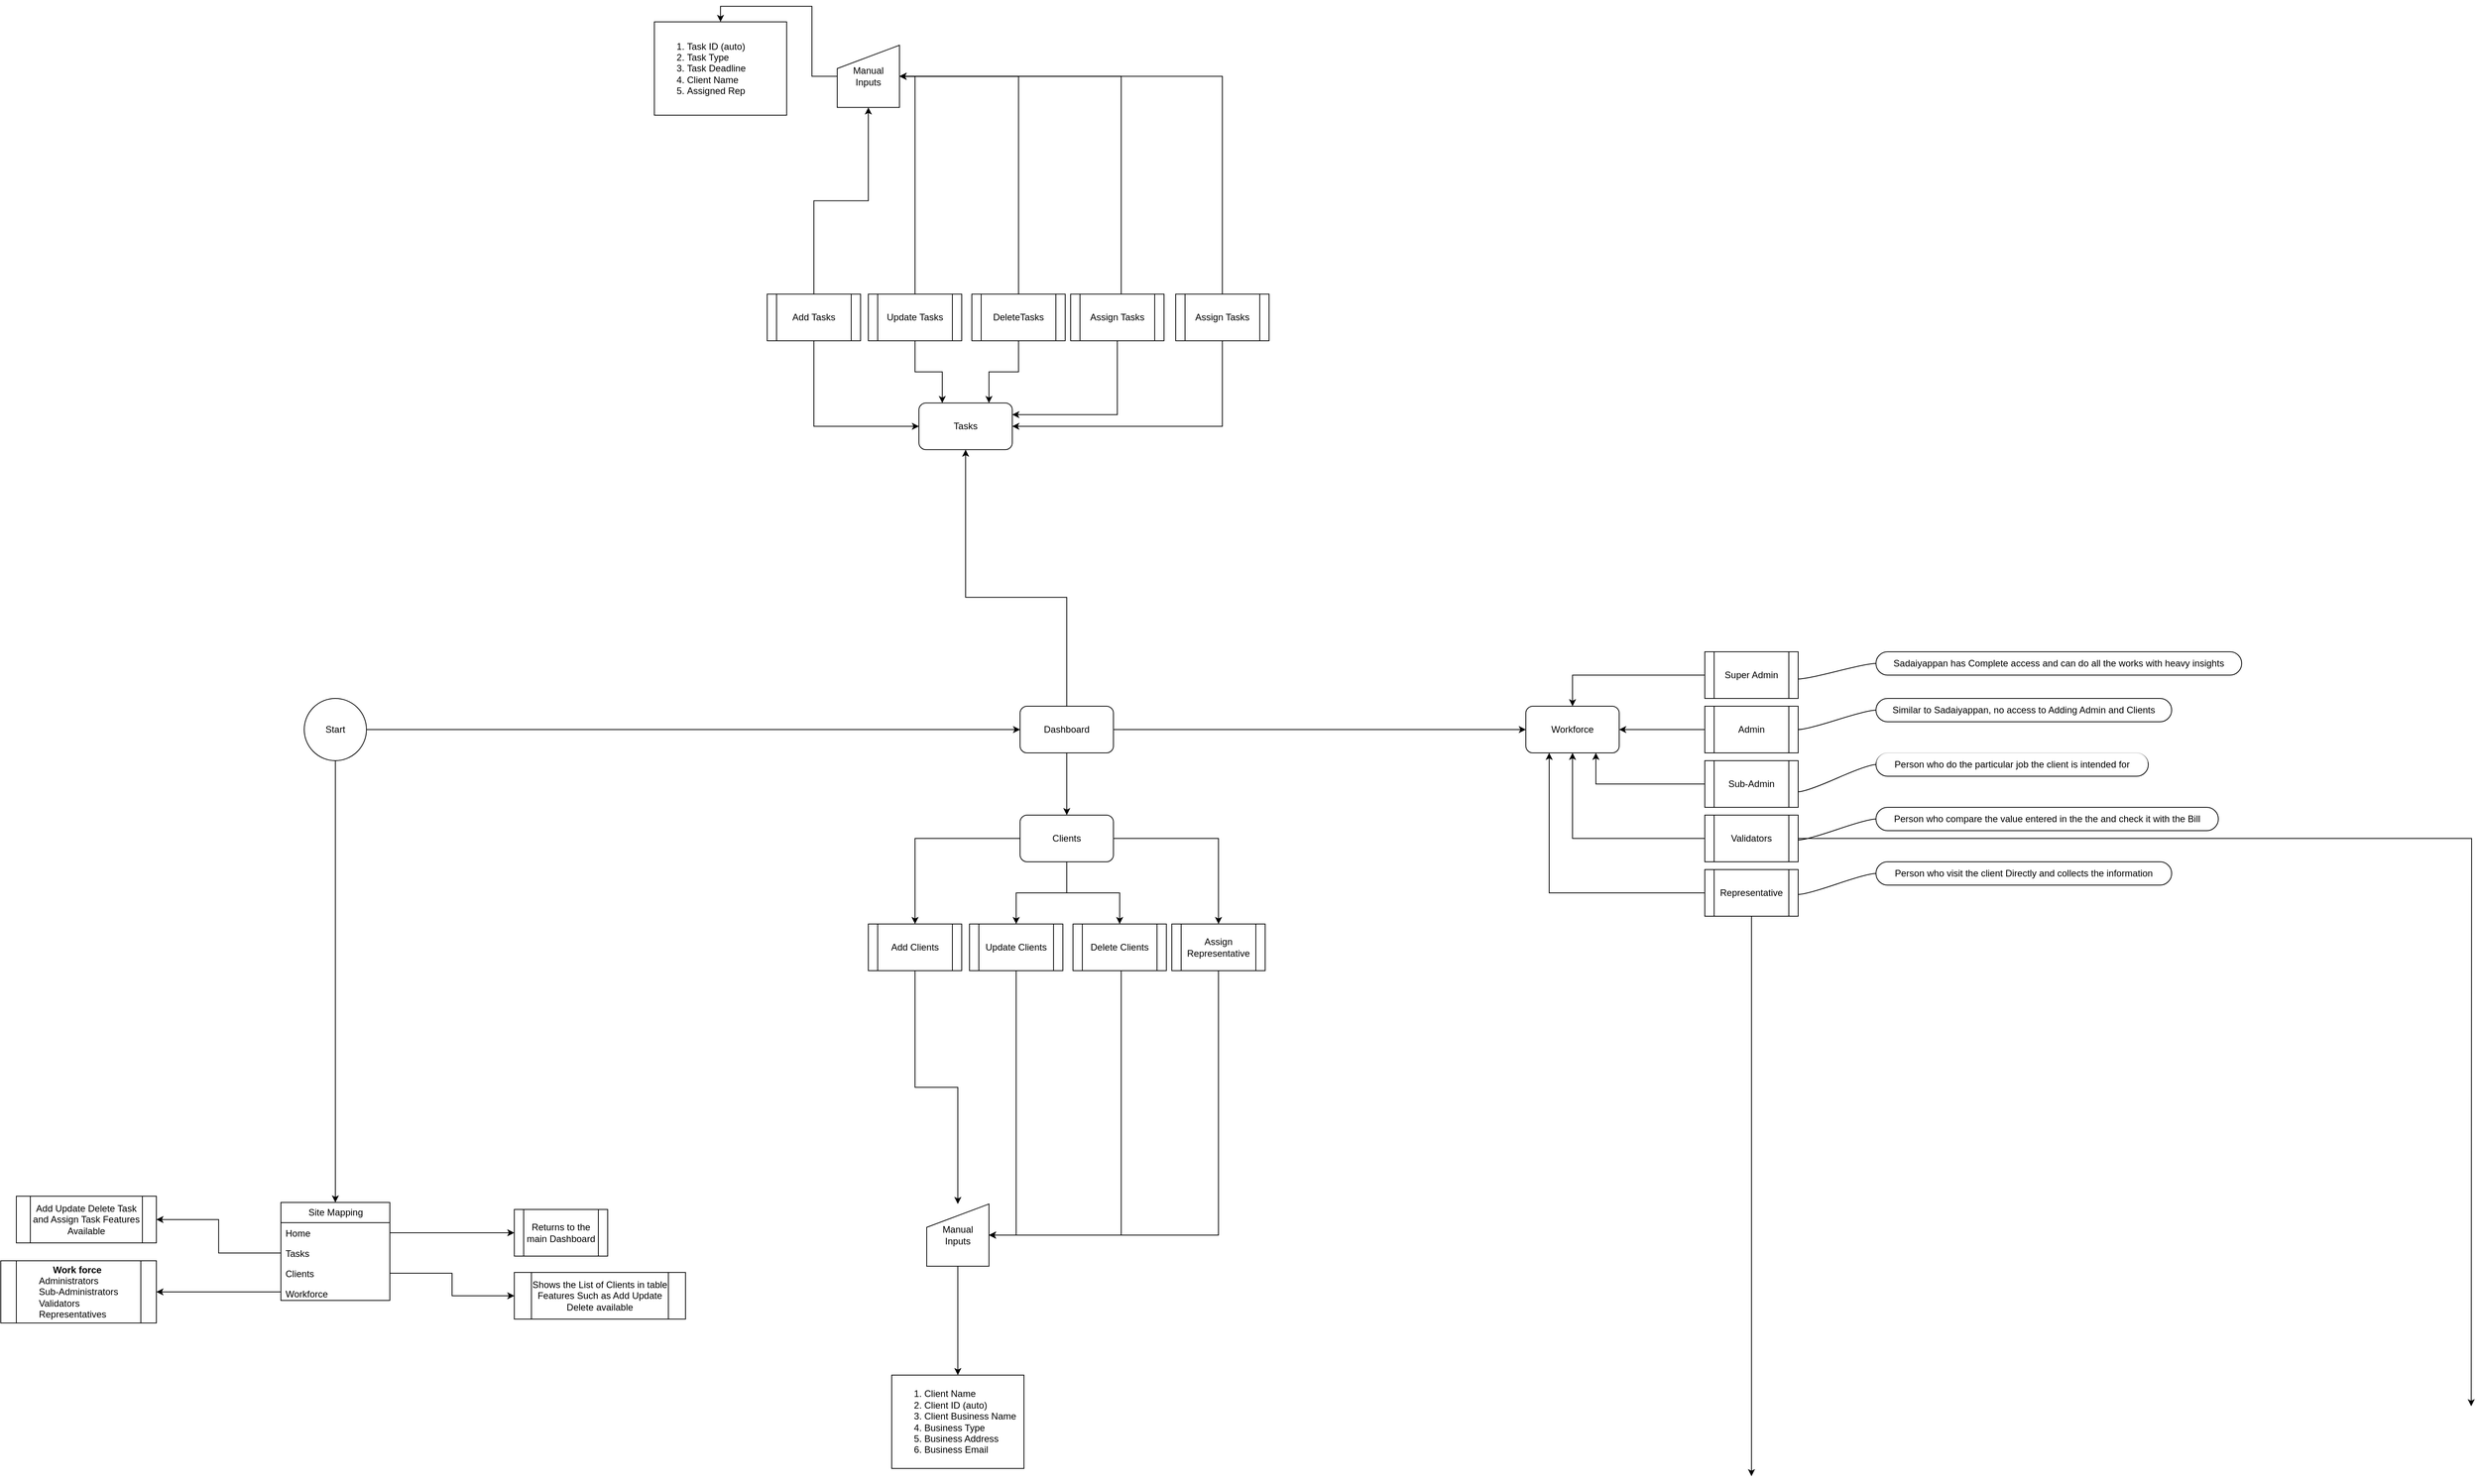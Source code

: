 <mxfile version="22.0.2" type="github">
  <diagram name="Page-1" id="QW-x5YktU61WM0HeZbzb">
    <mxGraphModel dx="6901" dy="4362" grid="1" gridSize="10" guides="1" tooltips="1" connect="1" arrows="1" fold="1" page="1" pageScale="1" pageWidth="827" pageHeight="1169" math="0" shadow="0">
      <root>
        <mxCell id="0" />
        <mxCell id="1" parent="0" />
        <mxCell id="MGieSjNAxBvJKBpuXLMW-3" style="edgeStyle=orthogonalEdgeStyle;rounded=0;orthogonalLoop=1;jettySize=auto;html=1;entryX=0;entryY=0.5;entryDx=0;entryDy=0;" edge="1" parent="1" source="MGieSjNAxBvJKBpuXLMW-1" target="MGieSjNAxBvJKBpuXLMW-2">
          <mxGeometry relative="1" as="geometry" />
        </mxCell>
        <mxCell id="MGieSjNAxBvJKBpuXLMW-137" style="edgeStyle=orthogonalEdgeStyle;rounded=0;orthogonalLoop=1;jettySize=auto;html=1;entryX=0.5;entryY=0;entryDx=0;entryDy=0;" edge="1" parent="1" source="MGieSjNAxBvJKBpuXLMW-1" target="MGieSjNAxBvJKBpuXLMW-5">
          <mxGeometry relative="1" as="geometry" />
        </mxCell>
        <mxCell id="MGieSjNAxBvJKBpuXLMW-1" value="Start" style="ellipse;whiteSpace=wrap;html=1;aspect=fixed;" vertex="1" parent="1">
          <mxGeometry x="-660" y="-230" width="80" height="80" as="geometry" />
        </mxCell>
        <mxCell id="MGieSjNAxBvJKBpuXLMW-42" style="edgeStyle=orthogonalEdgeStyle;rounded=0;orthogonalLoop=1;jettySize=auto;html=1;entryX=0.5;entryY=1;entryDx=0;entryDy=0;" edge="1" parent="1" source="MGieSjNAxBvJKBpuXLMW-2" target="MGieSjNAxBvJKBpuXLMW-26">
          <mxGeometry relative="1" as="geometry">
            <Array as="points">
              <mxPoint x="320" y="-360" />
              <mxPoint x="190" y="-360" />
            </Array>
          </mxGeometry>
        </mxCell>
        <mxCell id="MGieSjNAxBvJKBpuXLMW-54" style="edgeStyle=orthogonalEdgeStyle;rounded=0;orthogonalLoop=1;jettySize=auto;html=1;" edge="1" parent="1" source="MGieSjNAxBvJKBpuXLMW-2" target="MGieSjNAxBvJKBpuXLMW-53">
          <mxGeometry relative="1" as="geometry" />
        </mxCell>
        <mxCell id="MGieSjNAxBvJKBpuXLMW-85" style="edgeStyle=orthogonalEdgeStyle;rounded=0;orthogonalLoop=1;jettySize=auto;html=1;entryX=0.5;entryY=0;entryDx=0;entryDy=0;" edge="1" parent="1" source="MGieSjNAxBvJKBpuXLMW-2" target="MGieSjNAxBvJKBpuXLMW-84">
          <mxGeometry relative="1" as="geometry" />
        </mxCell>
        <mxCell id="MGieSjNAxBvJKBpuXLMW-2" value="Dashboard" style="rounded=1;whiteSpace=wrap;html=1;" vertex="1" parent="1">
          <mxGeometry x="260" y="-220" width="120" height="60" as="geometry" />
        </mxCell>
        <mxCell id="MGieSjNAxBvJKBpuXLMW-5" value="Site Mapping" style="swimlane;fontStyle=0;childLayout=stackLayout;horizontal=1;startSize=26;fillColor=none;horizontalStack=0;resizeParent=1;resizeParentMax=0;resizeLast=0;collapsible=1;marginBottom=0;html=1;swimlaneLine=1;glass=0;" vertex="1" parent="1">
          <mxGeometry x="-690" y="418" width="140" height="126" as="geometry" />
        </mxCell>
        <mxCell id="MGieSjNAxBvJKBpuXLMW-6" value="Home" style="text;strokeColor=none;fillColor=none;align=left;verticalAlign=top;spacingLeft=4;spacingRight=4;overflow=hidden;rotatable=0;points=[[0,0.5],[1,0.5]];portConstraint=eastwest;whiteSpace=wrap;html=1;" vertex="1" parent="MGieSjNAxBvJKBpuXLMW-5">
          <mxGeometry y="26" width="140" height="26" as="geometry" />
        </mxCell>
        <mxCell id="MGieSjNAxBvJKBpuXLMW-12" value="Tasks&lt;br&gt;" style="text;strokeColor=none;fillColor=none;align=left;verticalAlign=top;spacingLeft=4;spacingRight=4;overflow=hidden;rotatable=0;points=[[0,0.5],[1,0.5]];portConstraint=eastwest;whiteSpace=wrap;html=1;" vertex="1" parent="MGieSjNAxBvJKBpuXLMW-5">
          <mxGeometry y="52" width="140" height="26" as="geometry" />
        </mxCell>
        <mxCell id="MGieSjNAxBvJKBpuXLMW-7" value="Clients" style="text;strokeColor=none;fillColor=none;align=left;verticalAlign=top;spacingLeft=4;spacingRight=4;overflow=hidden;rotatable=0;points=[[0,0.5],[1,0.5]];portConstraint=eastwest;whiteSpace=wrap;html=1;" vertex="1" parent="MGieSjNAxBvJKBpuXLMW-5">
          <mxGeometry y="78" width="140" height="26" as="geometry" />
        </mxCell>
        <mxCell id="MGieSjNAxBvJKBpuXLMW-10" value="Workforce" style="text;strokeColor=none;fillColor=none;align=left;verticalAlign=top;spacingLeft=4;spacingRight=4;overflow=hidden;rotatable=0;points=[[0,0.5],[1,0.5]];portConstraint=eastwest;whiteSpace=wrap;html=1;" vertex="1" parent="MGieSjNAxBvJKBpuXLMW-5">
          <mxGeometry y="104" width="140" height="22" as="geometry" />
        </mxCell>
        <mxCell id="MGieSjNAxBvJKBpuXLMW-14" value="Returns to the main Dashboard" style="shape=process;whiteSpace=wrap;html=1;backgroundOutline=1;" vertex="1" parent="1">
          <mxGeometry x="-390" y="427" width="120" height="60" as="geometry" />
        </mxCell>
        <mxCell id="MGieSjNAxBvJKBpuXLMW-16" value="Shows the List of Clients in table&lt;br&gt;Features Such as Add Update Delete available&lt;br&gt;" style="shape=process;whiteSpace=wrap;html=1;backgroundOutline=1;" vertex="1" parent="1">
          <mxGeometry x="-390" y="508" width="220" height="60" as="geometry" />
        </mxCell>
        <mxCell id="MGieSjNAxBvJKBpuXLMW-17" style="edgeStyle=orthogonalEdgeStyle;rounded=0;orthogonalLoop=1;jettySize=auto;html=1;entryX=0;entryY=0.5;entryDx=0;entryDy=0;exitX=1;exitY=0.5;exitDx=0;exitDy=0;" edge="1" parent="1" source="MGieSjNAxBvJKBpuXLMW-7" target="MGieSjNAxBvJKBpuXLMW-16">
          <mxGeometry relative="1" as="geometry" />
        </mxCell>
        <mxCell id="MGieSjNAxBvJKBpuXLMW-13" style="edgeStyle=orthogonalEdgeStyle;rounded=0;orthogonalLoop=1;jettySize=auto;html=1;entryX=0;entryY=0.5;entryDx=0;entryDy=0;" edge="1" parent="1" source="MGieSjNAxBvJKBpuXLMW-6" target="MGieSjNAxBvJKBpuXLMW-14">
          <mxGeometry relative="1" as="geometry">
            <mxPoint x="-680" y="157" as="targetPoint" />
          </mxGeometry>
        </mxCell>
        <mxCell id="MGieSjNAxBvJKBpuXLMW-18" value="Add Update Delete Task and Assign Task Features Available" style="shape=process;whiteSpace=wrap;html=1;backgroundOutline=1;" vertex="1" parent="1">
          <mxGeometry x="-1030" y="410" width="180" height="60" as="geometry" />
        </mxCell>
        <mxCell id="MGieSjNAxBvJKBpuXLMW-19" style="edgeStyle=orthogonalEdgeStyle;rounded=0;orthogonalLoop=1;jettySize=auto;html=1;entryX=1;entryY=0.5;entryDx=0;entryDy=0;" edge="1" parent="1" source="MGieSjNAxBvJKBpuXLMW-12" target="MGieSjNAxBvJKBpuXLMW-18">
          <mxGeometry relative="1" as="geometry" />
        </mxCell>
        <mxCell id="MGieSjNAxBvJKBpuXLMW-21" value="&lt;b&gt;Work force&amp;nbsp;&lt;br&gt;&lt;/b&gt;&lt;div style=&quot;text-align: left;&quot;&gt;&lt;span style=&quot;background-color: initial;&quot;&gt;Administrators&lt;/span&gt;&lt;/div&gt;&lt;div style=&quot;text-align: left;&quot;&gt;&lt;span style=&quot;background-color: initial;&quot;&gt;Sub-Administrators&lt;/span&gt;&lt;/div&gt;&lt;div style=&quot;text-align: left;&quot;&gt;&lt;span style=&quot;background-color: initial;&quot;&gt;Validators&lt;/span&gt;&lt;/div&gt;&lt;div style=&quot;text-align: left;&quot;&gt;Representatives&lt;br&gt;&lt;/div&gt;" style="shape=process;whiteSpace=wrap;html=1;backgroundOutline=1;" vertex="1" parent="1">
          <mxGeometry x="-1050" y="493" width="200" height="80" as="geometry" />
        </mxCell>
        <mxCell id="MGieSjNAxBvJKBpuXLMW-22" style="edgeStyle=orthogonalEdgeStyle;rounded=0;orthogonalLoop=1;jettySize=auto;html=1;entryX=1;entryY=0.5;entryDx=0;entryDy=0;" edge="1" parent="1" source="MGieSjNAxBvJKBpuXLMW-10" target="MGieSjNAxBvJKBpuXLMW-21">
          <mxGeometry relative="1" as="geometry" />
        </mxCell>
        <mxCell id="MGieSjNAxBvJKBpuXLMW-26" value="Tasks" style="rounded=1;whiteSpace=wrap;html=1;" vertex="1" parent="1">
          <mxGeometry x="130" y="-609.87" width="120" height="60" as="geometry" />
        </mxCell>
        <mxCell id="MGieSjNAxBvJKBpuXLMW-115" style="edgeStyle=orthogonalEdgeStyle;rounded=0;orthogonalLoop=1;jettySize=auto;html=1;entryX=0.5;entryY=1;entryDx=0;entryDy=0;" edge="1" parent="1" source="MGieSjNAxBvJKBpuXLMW-43" target="MGieSjNAxBvJKBpuXLMW-113">
          <mxGeometry relative="1" as="geometry" />
        </mxCell>
        <mxCell id="MGieSjNAxBvJKBpuXLMW-124" style="edgeStyle=orthogonalEdgeStyle;rounded=0;orthogonalLoop=1;jettySize=auto;html=1;entryX=0;entryY=0.5;entryDx=0;entryDy=0;" edge="1" parent="1" source="MGieSjNAxBvJKBpuXLMW-43" target="MGieSjNAxBvJKBpuXLMW-26">
          <mxGeometry relative="1" as="geometry">
            <Array as="points">
              <mxPoint x="-5" y="-579.87" />
            </Array>
          </mxGeometry>
        </mxCell>
        <mxCell id="MGieSjNAxBvJKBpuXLMW-43" value="Add Tasks" style="shape=process;whiteSpace=wrap;html=1;backgroundOutline=1;" vertex="1" parent="1">
          <mxGeometry x="-65" y="-749.87" width="120" height="60" as="geometry" />
        </mxCell>
        <mxCell id="MGieSjNAxBvJKBpuXLMW-125" style="edgeStyle=orthogonalEdgeStyle;rounded=0;orthogonalLoop=1;jettySize=auto;html=1;entryX=0.25;entryY=0;entryDx=0;entryDy=0;" edge="1" parent="1" source="MGieSjNAxBvJKBpuXLMW-44" target="MGieSjNAxBvJKBpuXLMW-26">
          <mxGeometry relative="1" as="geometry" />
        </mxCell>
        <mxCell id="MGieSjNAxBvJKBpuXLMW-126" style="edgeStyle=orthogonalEdgeStyle;rounded=0;orthogonalLoop=1;jettySize=auto;html=1;entryX=1;entryY=0.5;entryDx=0;entryDy=0;" edge="1" parent="1" source="MGieSjNAxBvJKBpuXLMW-44" target="MGieSjNAxBvJKBpuXLMW-113">
          <mxGeometry relative="1" as="geometry" />
        </mxCell>
        <mxCell id="MGieSjNAxBvJKBpuXLMW-44" value="Update Tasks" style="shape=process;whiteSpace=wrap;html=1;backgroundOutline=1;" vertex="1" parent="1">
          <mxGeometry x="65" y="-749.87" width="120" height="60" as="geometry" />
        </mxCell>
        <mxCell id="MGieSjNAxBvJKBpuXLMW-122" style="edgeStyle=orthogonalEdgeStyle;rounded=0;orthogonalLoop=1;jettySize=auto;html=1;entryX=0.75;entryY=0;entryDx=0;entryDy=0;" edge="1" parent="1" source="MGieSjNAxBvJKBpuXLMW-45" target="MGieSjNAxBvJKBpuXLMW-26">
          <mxGeometry relative="1" as="geometry" />
        </mxCell>
        <mxCell id="MGieSjNAxBvJKBpuXLMW-128" style="edgeStyle=orthogonalEdgeStyle;rounded=0;orthogonalLoop=1;jettySize=auto;html=1;exitX=0.5;exitY=0;exitDx=0;exitDy=0;entryX=1;entryY=0.5;entryDx=0;entryDy=0;" edge="1" parent="1" source="MGieSjNAxBvJKBpuXLMW-45" target="MGieSjNAxBvJKBpuXLMW-113">
          <mxGeometry relative="1" as="geometry">
            <mxPoint x="303" y="-829.87" as="sourcePoint" />
            <mxPoint x="210" y="-1139.87" as="targetPoint" />
          </mxGeometry>
        </mxCell>
        <mxCell id="MGieSjNAxBvJKBpuXLMW-45" value="DeleteTasks" style="shape=process;whiteSpace=wrap;html=1;backgroundOutline=1;" vertex="1" parent="1">
          <mxGeometry x="198" y="-749.87" width="120" height="60" as="geometry" />
        </mxCell>
        <mxCell id="MGieSjNAxBvJKBpuXLMW-121" style="edgeStyle=orthogonalEdgeStyle;rounded=0;orthogonalLoop=1;jettySize=auto;html=1;entryX=1;entryY=0.25;entryDx=0;entryDy=0;" edge="1" parent="1" source="MGieSjNAxBvJKBpuXLMW-46" target="MGieSjNAxBvJKBpuXLMW-26">
          <mxGeometry relative="1" as="geometry">
            <Array as="points">
              <mxPoint x="385" y="-594.87" />
            </Array>
          </mxGeometry>
        </mxCell>
        <mxCell id="MGieSjNAxBvJKBpuXLMW-129" style="edgeStyle=orthogonalEdgeStyle;rounded=0;orthogonalLoop=1;jettySize=auto;html=1;entryX=1;entryY=0.5;entryDx=0;entryDy=0;" edge="1" parent="1" source="MGieSjNAxBvJKBpuXLMW-46" target="MGieSjNAxBvJKBpuXLMW-113">
          <mxGeometry relative="1" as="geometry">
            <Array as="points">
              <mxPoint x="390" y="-1029.87" />
            </Array>
          </mxGeometry>
        </mxCell>
        <mxCell id="MGieSjNAxBvJKBpuXLMW-46" value="Assign Tasks" style="shape=process;whiteSpace=wrap;html=1;backgroundOutline=1;" vertex="1" parent="1">
          <mxGeometry x="325" y="-749.87" width="120" height="60" as="geometry" />
        </mxCell>
        <mxCell id="MGieSjNAxBvJKBpuXLMW-53" value="Workforce" style="rounded=1;whiteSpace=wrap;html=1;" vertex="1" parent="1">
          <mxGeometry x="910" y="-220" width="120" height="60" as="geometry" />
        </mxCell>
        <mxCell id="MGieSjNAxBvJKBpuXLMW-62" style="edgeStyle=orthogonalEdgeStyle;rounded=0;orthogonalLoop=1;jettySize=auto;html=1;entryX=0.5;entryY=0;entryDx=0;entryDy=0;" edge="1" parent="1" source="MGieSjNAxBvJKBpuXLMW-55" target="MGieSjNAxBvJKBpuXLMW-53">
          <mxGeometry relative="1" as="geometry" />
        </mxCell>
        <mxCell id="MGieSjNAxBvJKBpuXLMW-55" value="Super Admin" style="shape=process;whiteSpace=wrap;html=1;backgroundOutline=1;" vertex="1" parent="1">
          <mxGeometry x="1140" y="-290" width="120" height="60" as="geometry" />
        </mxCell>
        <mxCell id="MGieSjNAxBvJKBpuXLMW-66" style="edgeStyle=orthogonalEdgeStyle;rounded=0;orthogonalLoop=1;jettySize=auto;html=1;entryX=1;entryY=0.5;entryDx=0;entryDy=0;" edge="1" parent="1" source="MGieSjNAxBvJKBpuXLMW-56" target="MGieSjNAxBvJKBpuXLMW-53">
          <mxGeometry relative="1" as="geometry" />
        </mxCell>
        <mxCell id="MGieSjNAxBvJKBpuXLMW-56" value="Admin" style="shape=process;whiteSpace=wrap;html=1;backgroundOutline=1;" vertex="1" parent="1">
          <mxGeometry x="1140" y="-220" width="120" height="60" as="geometry" />
        </mxCell>
        <mxCell id="MGieSjNAxBvJKBpuXLMW-64" style="edgeStyle=orthogonalEdgeStyle;rounded=0;orthogonalLoop=1;jettySize=auto;html=1;entryX=0.75;entryY=1;entryDx=0;entryDy=0;" edge="1" parent="1" source="MGieSjNAxBvJKBpuXLMW-57" target="MGieSjNAxBvJKBpuXLMW-53">
          <mxGeometry relative="1" as="geometry" />
        </mxCell>
        <mxCell id="MGieSjNAxBvJKBpuXLMW-57" value="Sub-Admin" style="shape=process;whiteSpace=wrap;html=1;backgroundOutline=1;" vertex="1" parent="1">
          <mxGeometry x="1140" y="-150" width="120" height="60" as="geometry" />
        </mxCell>
        <mxCell id="MGieSjNAxBvJKBpuXLMW-67" style="edgeStyle=orthogonalEdgeStyle;rounded=0;orthogonalLoop=1;jettySize=auto;html=1;entryX=0.25;entryY=1;entryDx=0;entryDy=0;" edge="1" parent="1" source="MGieSjNAxBvJKBpuXLMW-58" target="MGieSjNAxBvJKBpuXLMW-53">
          <mxGeometry relative="1" as="geometry" />
        </mxCell>
        <mxCell id="MGieSjNAxBvJKBpuXLMW-141" style="edgeStyle=orthogonalEdgeStyle;rounded=0;orthogonalLoop=1;jettySize=auto;html=1;" edge="1" parent="1" source="MGieSjNAxBvJKBpuXLMW-58">
          <mxGeometry relative="1" as="geometry">
            <mxPoint x="1200" y="770" as="targetPoint" />
          </mxGeometry>
        </mxCell>
        <mxCell id="MGieSjNAxBvJKBpuXLMW-58" value="Representative" style="shape=process;whiteSpace=wrap;html=1;backgroundOutline=1;" vertex="1" parent="1">
          <mxGeometry x="1140" y="-10" width="120" height="60" as="geometry" />
        </mxCell>
        <mxCell id="MGieSjNAxBvJKBpuXLMW-65" style="edgeStyle=orthogonalEdgeStyle;rounded=0;orthogonalLoop=1;jettySize=auto;html=1;" edge="1" parent="1" source="MGieSjNAxBvJKBpuXLMW-60" target="MGieSjNAxBvJKBpuXLMW-53">
          <mxGeometry relative="1" as="geometry" />
        </mxCell>
        <mxCell id="MGieSjNAxBvJKBpuXLMW-140" style="edgeStyle=orthogonalEdgeStyle;rounded=0;orthogonalLoop=1;jettySize=auto;html=1;" edge="1" parent="1" source="MGieSjNAxBvJKBpuXLMW-60">
          <mxGeometry relative="1" as="geometry">
            <mxPoint x="2125" y="680" as="targetPoint" />
          </mxGeometry>
        </mxCell>
        <mxCell id="MGieSjNAxBvJKBpuXLMW-60" value="Validators" style="shape=process;whiteSpace=wrap;html=1;backgroundOutline=1;" vertex="1" parent="1">
          <mxGeometry x="1140" y="-80" width="120" height="60" as="geometry" />
        </mxCell>
        <mxCell id="MGieSjNAxBvJKBpuXLMW-70" value="Sadaiyappan has Complete access and can do all the works with heavy insights" style="whiteSpace=wrap;html=1;rounded=1;arcSize=50;align=center;verticalAlign=middle;strokeWidth=1;autosize=1;spacing=4;treeFolding=1;treeMoving=1;newEdgeStyle={&quot;edgeStyle&quot;:&quot;entityRelationEdgeStyle&quot;,&quot;startArrow&quot;:&quot;none&quot;,&quot;endArrow&quot;:&quot;none&quot;,&quot;segment&quot;:10,&quot;curved&quot;:1,&quot;sourcePerimeterSpacing&quot;:0,&quot;targetPerimeterSpacing&quot;:0};" vertex="1" parent="1">
          <mxGeometry x="1360" y="-290" width="470" height="30" as="geometry" />
        </mxCell>
        <mxCell id="MGieSjNAxBvJKBpuXLMW-71" value="" style="edgeStyle=entityRelationEdgeStyle;startArrow=none;endArrow=none;segment=10;curved=1;sourcePerimeterSpacing=0;targetPerimeterSpacing=0;rounded=0;" edge="1" target="MGieSjNAxBvJKBpuXLMW-70" parent="1">
          <mxGeometry relative="1" as="geometry">
            <mxPoint x="1260" y="-255" as="sourcePoint" />
          </mxGeometry>
        </mxCell>
        <mxCell id="MGieSjNAxBvJKBpuXLMW-72" value="Similar to Sadaiyappan, no access to Adding Admin and Clients" style="whiteSpace=wrap;html=1;rounded=1;arcSize=50;align=center;verticalAlign=middle;strokeWidth=1;autosize=1;spacing=4;treeFolding=1;treeMoving=1;newEdgeStyle={&quot;edgeStyle&quot;:&quot;entityRelationEdgeStyle&quot;,&quot;startArrow&quot;:&quot;none&quot;,&quot;endArrow&quot;:&quot;none&quot;,&quot;segment&quot;:10,&quot;curved&quot;:1,&quot;sourcePerimeterSpacing&quot;:0,&quot;targetPerimeterSpacing&quot;:0};" vertex="1" parent="1">
          <mxGeometry x="1360" y="-230" width="380" height="30" as="geometry" />
        </mxCell>
        <mxCell id="MGieSjNAxBvJKBpuXLMW-73" value="" style="edgeStyle=entityRelationEdgeStyle;startArrow=none;endArrow=none;segment=10;curved=1;sourcePerimeterSpacing=0;targetPerimeterSpacing=0;rounded=0;" edge="1" target="MGieSjNAxBvJKBpuXLMW-72" parent="1">
          <mxGeometry relative="1" as="geometry">
            <mxPoint x="1260" y="-190" as="sourcePoint" />
          </mxGeometry>
        </mxCell>
        <mxCell id="MGieSjNAxBvJKBpuXLMW-76" value="Person who do the particular job the client is intended for" style="whiteSpace=wrap;html=1;rounded=1;arcSize=50;align=center;verticalAlign=middle;strokeWidth=1;autosize=1;spacing=4;treeFolding=1;treeMoving=1;newEdgeStyle={&quot;edgeStyle&quot;:&quot;entityRelationEdgeStyle&quot;,&quot;startArrow&quot;:&quot;none&quot;,&quot;endArrow&quot;:&quot;none&quot;,&quot;segment&quot;:10,&quot;curved&quot;:1,&quot;sourcePerimeterSpacing&quot;:0,&quot;targetPerimeterSpacing&quot;:0};glass=1;" vertex="1" parent="1">
          <mxGeometry x="1360" y="-160" width="350" height="30" as="geometry" />
        </mxCell>
        <mxCell id="MGieSjNAxBvJKBpuXLMW-77" value="" style="edgeStyle=entityRelationEdgeStyle;startArrow=none;endArrow=none;segment=10;curved=1;sourcePerimeterSpacing=0;targetPerimeterSpacing=0;rounded=0;" edge="1" target="MGieSjNAxBvJKBpuXLMW-76" parent="1">
          <mxGeometry relative="1" as="geometry">
            <mxPoint x="1260" y="-110" as="sourcePoint" />
          </mxGeometry>
        </mxCell>
        <mxCell id="MGieSjNAxBvJKBpuXLMW-78" value="Person who compare the value entered in the the and check it with the Bill" style="whiteSpace=wrap;html=1;rounded=1;arcSize=50;align=center;verticalAlign=middle;strokeWidth=1;autosize=1;spacing=4;treeFolding=1;treeMoving=1;newEdgeStyle={&quot;edgeStyle&quot;:&quot;entityRelationEdgeStyle&quot;,&quot;startArrow&quot;:&quot;none&quot;,&quot;endArrow&quot;:&quot;none&quot;,&quot;segment&quot;:10,&quot;curved&quot;:1,&quot;sourcePerimeterSpacing&quot;:0,&quot;targetPerimeterSpacing&quot;:0};" vertex="1" parent="1">
          <mxGeometry x="1360" y="-90" width="440" height="30" as="geometry" />
        </mxCell>
        <mxCell id="MGieSjNAxBvJKBpuXLMW-79" value="" style="edgeStyle=entityRelationEdgeStyle;startArrow=none;endArrow=none;segment=10;curved=1;sourcePerimeterSpacing=0;targetPerimeterSpacing=0;rounded=0;" edge="1" target="MGieSjNAxBvJKBpuXLMW-78" parent="1">
          <mxGeometry relative="1" as="geometry">
            <mxPoint x="1260" y="-48" as="sourcePoint" />
          </mxGeometry>
        </mxCell>
        <mxCell id="MGieSjNAxBvJKBpuXLMW-81" value="Person who visit the client Directly and collects the information&lt;br&gt;" style="whiteSpace=wrap;html=1;rounded=1;arcSize=50;align=center;verticalAlign=middle;strokeWidth=1;autosize=1;spacing=4;treeFolding=1;treeMoving=1;newEdgeStyle={&quot;edgeStyle&quot;:&quot;entityRelationEdgeStyle&quot;,&quot;startArrow&quot;:&quot;none&quot;,&quot;endArrow&quot;:&quot;none&quot;,&quot;segment&quot;:10,&quot;curved&quot;:1,&quot;sourcePerimeterSpacing&quot;:0,&quot;targetPerimeterSpacing&quot;:0};" vertex="1" parent="1">
          <mxGeometry x="1360" y="-20" width="380" height="30" as="geometry" />
        </mxCell>
        <mxCell id="MGieSjNAxBvJKBpuXLMW-82" value="" style="edgeStyle=entityRelationEdgeStyle;startArrow=none;endArrow=none;segment=10;curved=1;sourcePerimeterSpacing=0;targetPerimeterSpacing=0;rounded=0;" edge="1" target="MGieSjNAxBvJKBpuXLMW-81" parent="1">
          <mxGeometry relative="1" as="geometry">
            <mxPoint x="1260" y="22" as="sourcePoint" />
          </mxGeometry>
        </mxCell>
        <mxCell id="MGieSjNAxBvJKBpuXLMW-90" style="edgeStyle=orthogonalEdgeStyle;rounded=0;orthogonalLoop=1;jettySize=auto;html=1;entryX=0.5;entryY=0;entryDx=0;entryDy=0;" edge="1" parent="1" source="MGieSjNAxBvJKBpuXLMW-84" target="MGieSjNAxBvJKBpuXLMW-86">
          <mxGeometry relative="1" as="geometry" />
        </mxCell>
        <mxCell id="MGieSjNAxBvJKBpuXLMW-91" style="edgeStyle=orthogonalEdgeStyle;rounded=0;orthogonalLoop=1;jettySize=auto;html=1;entryX=0.5;entryY=0;entryDx=0;entryDy=0;" edge="1" parent="1" source="MGieSjNAxBvJKBpuXLMW-84" target="MGieSjNAxBvJKBpuXLMW-87">
          <mxGeometry relative="1" as="geometry" />
        </mxCell>
        <mxCell id="MGieSjNAxBvJKBpuXLMW-92" style="edgeStyle=orthogonalEdgeStyle;rounded=0;orthogonalLoop=1;jettySize=auto;html=1;entryX=0.5;entryY=0;entryDx=0;entryDy=0;" edge="1" parent="1" source="MGieSjNAxBvJKBpuXLMW-84" target="MGieSjNAxBvJKBpuXLMW-88">
          <mxGeometry relative="1" as="geometry" />
        </mxCell>
        <mxCell id="MGieSjNAxBvJKBpuXLMW-93" style="edgeStyle=orthogonalEdgeStyle;rounded=0;orthogonalLoop=1;jettySize=auto;html=1;" edge="1" parent="1" source="MGieSjNAxBvJKBpuXLMW-84" target="MGieSjNAxBvJKBpuXLMW-89">
          <mxGeometry relative="1" as="geometry" />
        </mxCell>
        <mxCell id="MGieSjNAxBvJKBpuXLMW-84" value="Clients" style="rounded=1;whiteSpace=wrap;html=1;" vertex="1" parent="1">
          <mxGeometry x="260" y="-80" width="120" height="60" as="geometry" />
        </mxCell>
        <mxCell id="MGieSjNAxBvJKBpuXLMW-105" style="edgeStyle=orthogonalEdgeStyle;rounded=0;orthogonalLoop=1;jettySize=auto;html=1;entryX=0.5;entryY=0;entryDx=0;entryDy=0;" edge="1" parent="1" source="MGieSjNAxBvJKBpuXLMW-86" target="MGieSjNAxBvJKBpuXLMW-108">
          <mxGeometry relative="1" as="geometry">
            <mxPoint x="181.805" y="177.06" as="targetPoint" />
          </mxGeometry>
        </mxCell>
        <mxCell id="MGieSjNAxBvJKBpuXLMW-86" value="Add Clients" style="shape=process;whiteSpace=wrap;html=1;backgroundOutline=1;" vertex="1" parent="1">
          <mxGeometry x="65" y="60" width="120" height="60" as="geometry" />
        </mxCell>
        <mxCell id="MGieSjNAxBvJKBpuXLMW-131" style="edgeStyle=orthogonalEdgeStyle;rounded=0;orthogonalLoop=1;jettySize=auto;html=1;entryX=1;entryY=0.5;entryDx=0;entryDy=0;" edge="1" parent="1" source="MGieSjNAxBvJKBpuXLMW-87" target="MGieSjNAxBvJKBpuXLMW-108">
          <mxGeometry relative="1" as="geometry" />
        </mxCell>
        <mxCell id="MGieSjNAxBvJKBpuXLMW-87" value="Update Clients" style="shape=process;whiteSpace=wrap;html=1;backgroundOutline=1;" vertex="1" parent="1">
          <mxGeometry x="195" y="60" width="120" height="60" as="geometry" />
        </mxCell>
        <mxCell id="MGieSjNAxBvJKBpuXLMW-133" style="edgeStyle=orthogonalEdgeStyle;rounded=0;orthogonalLoop=1;jettySize=auto;html=1;entryX=1;entryY=0.5;entryDx=0;entryDy=0;" edge="1" parent="1" source="MGieSjNAxBvJKBpuXLMW-88" target="MGieSjNAxBvJKBpuXLMW-108">
          <mxGeometry relative="1" as="geometry">
            <Array as="points">
              <mxPoint x="390" y="460" />
            </Array>
          </mxGeometry>
        </mxCell>
        <mxCell id="MGieSjNAxBvJKBpuXLMW-88" value="Delete Clients" style="shape=process;whiteSpace=wrap;html=1;backgroundOutline=1;" vertex="1" parent="1">
          <mxGeometry x="328" y="60" width="120" height="60" as="geometry" />
        </mxCell>
        <mxCell id="MGieSjNAxBvJKBpuXLMW-134" style="edgeStyle=orthogonalEdgeStyle;rounded=0;orthogonalLoop=1;jettySize=auto;html=1;entryX=1;entryY=0.5;entryDx=0;entryDy=0;" edge="1" parent="1" source="MGieSjNAxBvJKBpuXLMW-89" target="MGieSjNAxBvJKBpuXLMW-108">
          <mxGeometry relative="1" as="geometry">
            <Array as="points">
              <mxPoint x="515" y="460" />
            </Array>
          </mxGeometry>
        </mxCell>
        <mxCell id="MGieSjNAxBvJKBpuXLMW-89" value="Assign Representative" style="shape=process;whiteSpace=wrap;html=1;backgroundOutline=1;" vertex="1" parent="1">
          <mxGeometry x="455" y="60" width="120" height="60" as="geometry" />
        </mxCell>
        <mxCell id="MGieSjNAxBvJKBpuXLMW-111" style="edgeStyle=orthogonalEdgeStyle;rounded=0;orthogonalLoop=1;jettySize=auto;html=1;entryX=0.5;entryY=0;entryDx=0;entryDy=0;" edge="1" parent="1" source="MGieSjNAxBvJKBpuXLMW-108" target="MGieSjNAxBvJKBpuXLMW-110">
          <mxGeometry relative="1" as="geometry" />
        </mxCell>
        <mxCell id="MGieSjNAxBvJKBpuXLMW-108" value="Manual&lt;br&gt;Inputs" style="shape=manualInput;whiteSpace=wrap;html=1;" vertex="1" parent="1">
          <mxGeometry x="140" y="420" width="80" height="80" as="geometry" />
        </mxCell>
        <mxCell id="MGieSjNAxBvJKBpuXLMW-110" value="&lt;ol&gt;&lt;li&gt;Client Name&lt;/li&gt;&lt;li&gt;Client ID (auto)&lt;/li&gt;&lt;li&gt;Client Business Name&lt;/li&gt;&lt;li&gt;Business Type&lt;/li&gt;&lt;li&gt;Business Address&lt;/li&gt;&lt;li&gt;Business Email&lt;/li&gt;&lt;/ol&gt;" style="rounded=0;whiteSpace=wrap;html=1;align=left;" vertex="1" parent="1">
          <mxGeometry x="95" y="640" width="170" height="120" as="geometry" />
        </mxCell>
        <mxCell id="MGieSjNAxBvJKBpuXLMW-112" style="edgeStyle=orthogonalEdgeStyle;rounded=0;orthogonalLoop=1;jettySize=auto;html=1;entryX=0.5;entryY=0;entryDx=0;entryDy=0;" edge="1" parent="1" source="MGieSjNAxBvJKBpuXLMW-113" target="MGieSjNAxBvJKBpuXLMW-114">
          <mxGeometry relative="1" as="geometry" />
        </mxCell>
        <mxCell id="MGieSjNAxBvJKBpuXLMW-113" value="Manual&lt;br&gt;Inputs" style="shape=manualInput;whiteSpace=wrap;html=1;" vertex="1" parent="1">
          <mxGeometry x="25" y="-1069.87" width="80" height="80" as="geometry" />
        </mxCell>
        <mxCell id="MGieSjNAxBvJKBpuXLMW-114" value="&lt;ol&gt;&lt;li&gt;&lt;span style=&quot;background-color: initial;&quot;&gt;Task ID (auto)&lt;/span&gt;&lt;br&gt;&lt;/li&gt;&lt;li&gt;&lt;span style=&quot;background-color: initial;&quot;&gt;Task Type&lt;/span&gt;&lt;/li&gt;&lt;li&gt;&lt;span style=&quot;background-color: initial;&quot;&gt;Task Deadline&lt;/span&gt;&lt;/li&gt;&lt;li&gt;Client Name&lt;/li&gt;&lt;li&gt;Assigned Rep&lt;/li&gt;&lt;/ol&gt;" style="rounded=0;whiteSpace=wrap;html=1;align=left;" vertex="1" parent="1">
          <mxGeometry x="-210" y="-1099.87" width="170" height="120" as="geometry" />
        </mxCell>
        <mxCell id="MGieSjNAxBvJKBpuXLMW-120" style="edgeStyle=orthogonalEdgeStyle;rounded=0;orthogonalLoop=1;jettySize=auto;html=1;entryX=1;entryY=0.5;entryDx=0;entryDy=0;fontColor=none;noLabel=1;" edge="1" parent="1" source="MGieSjNAxBvJKBpuXLMW-116" target="MGieSjNAxBvJKBpuXLMW-26">
          <mxGeometry relative="1" as="geometry">
            <Array as="points">
              <mxPoint x="520" y="-579.87" />
            </Array>
          </mxGeometry>
        </mxCell>
        <mxCell id="MGieSjNAxBvJKBpuXLMW-130" style="edgeStyle=orthogonalEdgeStyle;rounded=0;orthogonalLoop=1;jettySize=auto;html=1;entryX=1;entryY=0.5;entryDx=0;entryDy=0;" edge="1" parent="1" source="MGieSjNAxBvJKBpuXLMW-116" target="MGieSjNAxBvJKBpuXLMW-113">
          <mxGeometry relative="1" as="geometry">
            <Array as="points">
              <mxPoint x="520" y="-1029.87" />
            </Array>
          </mxGeometry>
        </mxCell>
        <mxCell id="MGieSjNAxBvJKBpuXLMW-116" value="Assign Tasks" style="shape=process;whiteSpace=wrap;html=1;backgroundOutline=1;" vertex="1" parent="1">
          <mxGeometry x="460" y="-749.87" width="120" height="60" as="geometry" />
        </mxCell>
      </root>
    </mxGraphModel>
  </diagram>
</mxfile>
